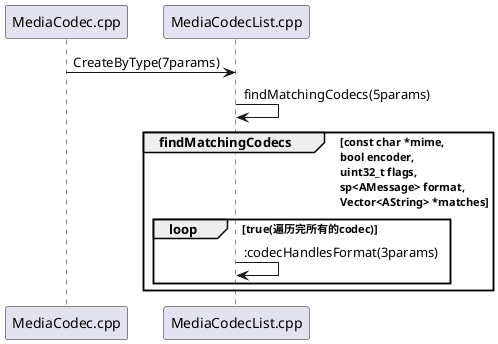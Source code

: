 @startuml
MediaCodec.cpp -> MediaCodecList.cpp:CreateByType(7params)
MediaCodecList.cpp -> MediaCodecList.cpp:findMatchingCodecs(5params)
group findMatchingCodecs [const char *mime, \nbool encoder, \nuint32_t flags, \nsp<AMessage> format, \nVector<AString> *matches]
    loop true(遍历完所有的codec)
        MediaCodecList.cpp -> MediaCodecList.cpp::codecHandlesFormat(3params)
    end
end



@enduml
